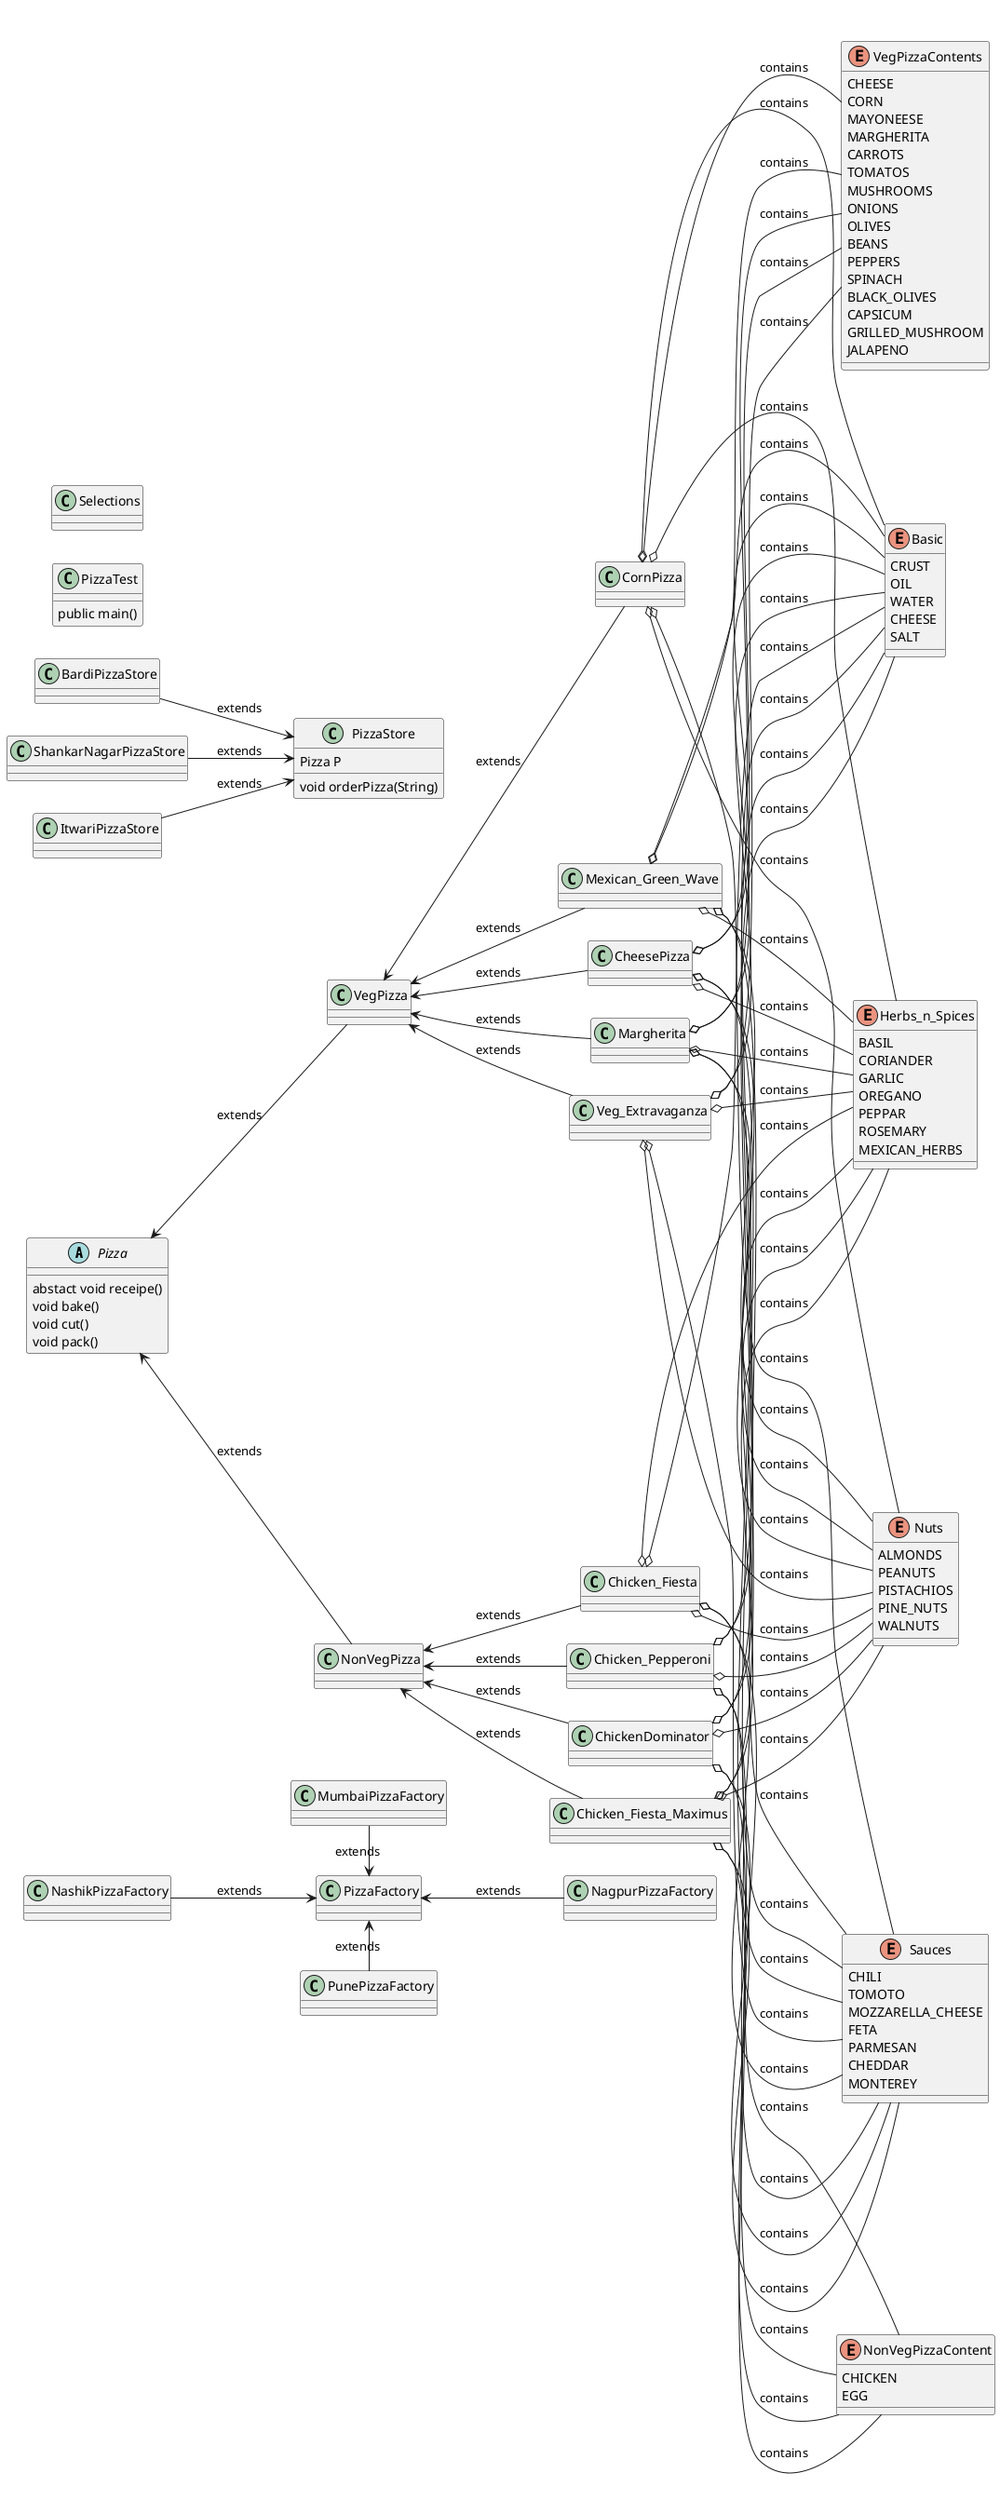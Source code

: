 @startuml


left to right direction


abstract class Pizza{
 abstact void receipe()
 void bake()
 void cut()
 void pack()
}
class VegPizza
{

}

class NonVegPizza
{

}
enum NonVegPizzaContent
{
  CHICKEN
  EGG
}
enum Basic
{
   CRUST
    OIL
    WATER
    CHEESE
    SALT
}
enum Herbs_n_Spices
 {
     BASIL
     CORIANDER
     GARLIC
     OREGANO
     PEPPAR
     ROSEMARY
     MEXICAN_HERBS
 }
 enum Nuts
  {
   ALMONDS
    PEANUTS
    PISTACHIOS
    PINE_NUTS
    WALNUTS
  }
  enum Sauces
  {
     CHILI
      TOMOTO
      MOZZARELLA_CHEESE
      FETA
      PARMESAN
      CHEDDAR
      MONTEREY
  }
  enum VegPizzaContents
  {
      CHEESE
      CORN
      MAYONEESE
      MARGHERITA
      CARROTS
      TOMATOS
      MUSHROOMS
      ONIONS
      OLIVES
      BEANS
      PEPPERS
      SPINACH
      BLACK_OLIVES
      CAPSICUM
      GRILLED_MUSHROOM
      JALAPENO
  }

class CheesePizza{
}
class CornPizza{
}
class Margherita
{
}
class Mexican_Green_Wave
{
}
class Veg_Extravaganza
{
}

class ChickenDominator{
}
class Chicken_Fiesta
{
}
class Chicken_Fiesta_Maximus
{
}
class Chicken_Pepperoni
{

}



Pizza <-- VegPizza : extends
Pizza <-- NonVegPizza : extends
NonVegPizza <-- ChickenDominator : extends
NonVegPizza <-- Chicken_Fiesta : extends
NonVegPizza <-- Chicken_Fiesta_Maximus : extends
NonVegPizza <-- Chicken_Pepperoni : extends
VegPizza <-- CornPizza : extends
VegPizza <-- CheesePizza : extends
VegPizza <-- Margherita : extends
VegPizza <-- Mexican_Green_Wave : extends
VegPizza <-- Veg_Extravaganza : extends

ChickenDominator o-- Basic : contains
Chicken_Fiesta o-- Basic : contains
Chicken_Fiesta_Maximus o-- Basic : contains
Chicken_Pepperoni o-- Basic : contains
CheesePizza o-- Basic : contains
CornPizza o-- Basic : contains
Margherita o-- Basic : contains
Mexican_Green_Wave o-- Basic : contains
Veg_Extravaganza o-- Basic : contains

ChickenDominator o-- Herbs_n_Spices : contains
Chicken_Fiesta o-- Herbs_n_Spices : contains
Chicken_Fiesta_Maximus o-- Herbs_n_Spices : contains
Chicken_Pepperoni o-- Herbs_n_Spices : contains
CheesePizza o-- Herbs_n_Spices : contains
CornPizza o-- Herbs_n_Spices : contains
Margherita o-- Herbs_n_Spices : contains
Mexican_Green_Wave o-- Herbs_n_Spices : contains
Veg_Extravaganza o-- Herbs_n_Spices : contains

ChickenDominator o-- NonVegPizzaContent : contains
Chicken_Fiesta o-- NonVegPizzaContent : contains
Chicken_Fiesta_Maximus o-- NonVegPizzaContent : contains
Chicken_Pepperoni o-- NonVegPizzaContent : contains

ChickenDominator o-- Nuts : contains
Chicken_Fiesta o-- Nuts : contains
Chicken_Fiesta_Maximus o-- Nuts : contains
Chicken_Pepperoni o-- Nuts : contains
CheesePizza o-- Nuts : contains
CornPizza o-- Nuts : contains
Margherita o-- Nuts : contains
Mexican_Green_Wave o-- Nuts : contains
Veg_Extravaganza o-- Nuts : contains

ChickenDominator o-- Sauces : contains
Chicken_Fiesta o-- Sauces : contains
Chicken_Fiesta_Maximus o-- Sauces : contains
Chicken_Pepperoni o-- Sauces : contains
CheesePizza o-- Sauces : contains
CornPizza o-- Sauces : contains
Margherita o-- Sauces : contains
Mexican_Green_Wave o-- Sauces : contains
Veg_Extravaganza o-- Sauces : contains

CheesePizza o-- VegPizzaContents : contains
CornPizza o-- VegPizzaContents : contains
Margherita o-- VegPizzaContents : contains
Mexican_Green_Wave o-- VegPizzaContents : contains
Veg_Extravaganza o-- VegPizzaContents : contains





class PizzaStore{
 Pizza P
 void orderPizza(String)
}

class PizzaTest
{
 public main()
}

class Selections
{
}

class PizzaFactory
{

}
class NagpurPizzaFactory
{
}
class PunePizzaFactory
{
}
class MumbaiPizzaFactory
{
}
class NashikPizzaFactory
{
}


NagpurPizzaFactory -up-> PizzaFactory : extends
PunePizzaFactory -left-> PizzaFactory : extends
MumbaiPizzaFactory -right-> PizzaFactory : extends
NashikPizzaFactory -down-> PizzaFactory : extends

class PizzaStore
{
}
class BardiPizzaStore
{
}
class ShankarNagarPizzaStore
{
}
class ItwariPizzaStore
{
}

BardiPizzaStore --> PizzaStore :extends
ShankarNagarPizzaStore --> PizzaStore :extends
ItwariPizzaStore --> PizzaStore :extends

@enduml